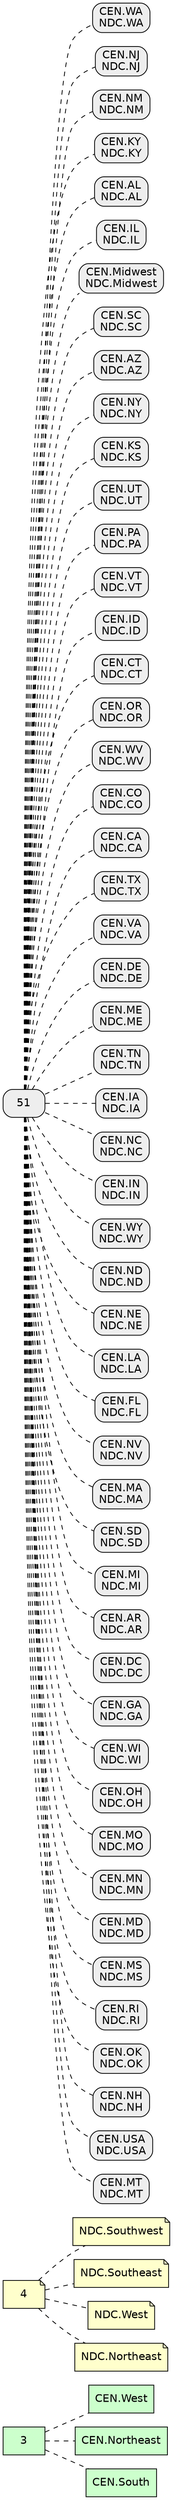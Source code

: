 
graph{
rankdir=LR
edge [style=dashed]
n0 [style=filled, fontname="helvetica", fillcolor="#CCFFCC", shape=box, label=3];
n1 [style=filled, fontname="helvetica", fillcolor="#CCFFCC", shape=box, label="CEN.West"];
n0 -- n1;
n2 [style=filled, fontname="helvetica", fillcolor="#CCFFCC", shape=box, label="CEN.Northeast"];
n0 -- n2;
n3 [style=filled, fontname="helvetica", fillcolor="#CCFFCC", shape=box, label="CEN.South"];
n0 -- n3;
n4 [style=filled, fontname="helvetica", fillcolor="#FFFFCC", shape=note, label=4];
n5 [style=filled, fontname="helvetica", fillcolor="#FFFFCC", shape=note, label="NDC.Southwest"];
n4 -- n5;
n6 [style=filled, fontname="helvetica", fillcolor="#FFFFCC", shape=note, label="NDC.Southeast"];
n4 -- n6;
n7 [style=filled, fontname="helvetica", fillcolor="#FFFFCC", shape=note, label="NDC.West"];
n4 -- n7;
n8 [style=filled, fontname="helvetica", fillcolor="#FFFFCC", shape=note, label="NDC.Northeast"];
n4 -- n8;
n9 [fontname="helvetica", fillcolor="#EEEEEE", style="filled,rounded", shape=box, label=51];
n10 [fontname="helvetica", fillcolor="#EEEEEE", style="filled,rounded", shape=box, label="CEN.WA\nNDC.WA"];
n9 -- n10;
n11 [fontname="helvetica", fillcolor="#EEEEEE", style="filled,rounded", shape=box, label="CEN.NJ\nNDC.NJ"];
n9 -- n11;
n12 [fontname="helvetica", fillcolor="#EEEEEE", style="filled,rounded", shape=box, label="CEN.NM\nNDC.NM"];
n9 -- n12;
n13 [fontname="helvetica", fillcolor="#EEEEEE", style="filled,rounded", shape=box, label="CEN.KY\nNDC.KY"];
n9 -- n13;
n14 [fontname="helvetica", fillcolor="#EEEEEE", style="filled,rounded", shape=box, label="CEN.AL\nNDC.AL"];
n9 -- n14;
n15 [fontname="helvetica", fillcolor="#EEEEEE", style="filled,rounded", shape=box, label="CEN.IL\nNDC.IL"];
n9 -- n15;
n16 [fontname="helvetica", fillcolor="#EEEEEE", style="filled,rounded", shape=box, label="CEN.Midwest\nNDC.Midwest"];
n9 -- n16;
n17 [fontname="helvetica", fillcolor="#EEEEEE", style="filled,rounded", shape=box, label="CEN.SC\nNDC.SC"];
n9 -- n17;
n18 [fontname="helvetica", fillcolor="#EEEEEE", style="filled,rounded", shape=box, label="CEN.AZ\nNDC.AZ"];
n9 -- n18;
n19 [fontname="helvetica", fillcolor="#EEEEEE", style="filled,rounded", shape=box, label="CEN.NY\nNDC.NY"];
n9 -- n19;
n20 [fontname="helvetica", fillcolor="#EEEEEE", style="filled,rounded", shape=box, label="CEN.KS\nNDC.KS"];
n9 -- n20;
n21 [fontname="helvetica", fillcolor="#EEEEEE", style="filled,rounded", shape=box, label="CEN.UT\nNDC.UT"];
n9 -- n21;
n22 [fontname="helvetica", fillcolor="#EEEEEE", style="filled,rounded", shape=box, label="CEN.PA\nNDC.PA"];
n9 -- n22;
n23 [fontname="helvetica", fillcolor="#EEEEEE", style="filled,rounded", shape=box, label="CEN.VT\nNDC.VT"];
n9 -- n23;
n24 [fontname="helvetica", fillcolor="#EEEEEE", style="filled,rounded", shape=box, label="CEN.ID\nNDC.ID"];
n9 -- n24;
n25 [fontname="helvetica", fillcolor="#EEEEEE", style="filled,rounded", shape=box, label="CEN.CT\nNDC.CT"];
n9 -- n25;
n26 [fontname="helvetica", fillcolor="#EEEEEE", style="filled,rounded", shape=box, label="CEN.OR\nNDC.OR"];
n9 -- n26;
n27 [fontname="helvetica", fillcolor="#EEEEEE", style="filled,rounded", shape=box, label="CEN.WV\nNDC.WV"];
n9 -- n27;
n28 [fontname="helvetica", fillcolor="#EEEEEE", style="filled,rounded", shape=box, label="CEN.CO\nNDC.CO"];
n9 -- n28;
n29 [fontname="helvetica", fillcolor="#EEEEEE", style="filled,rounded", shape=box, label="CEN.CA\nNDC.CA"];
n9 -- n29;
n30 [fontname="helvetica", fillcolor="#EEEEEE", style="filled,rounded", shape=box, label="CEN.TX\nNDC.TX"];
n9 -- n30;
n31 [fontname="helvetica", fillcolor="#EEEEEE", style="filled,rounded", shape=box, label="CEN.VA\nNDC.VA"];
n9 -- n31;
n32 [fontname="helvetica", fillcolor="#EEEEEE", style="filled,rounded", shape=box, label="CEN.DE\nNDC.DE"];
n9 -- n32;
n33 [fontname="helvetica", fillcolor="#EEEEEE", style="filled,rounded", shape=box, label="CEN.ME\nNDC.ME"];
n9 -- n33;
n34 [fontname="helvetica", fillcolor="#EEEEEE", style="filled,rounded", shape=box, label="CEN.TN\nNDC.TN"];
n9 -- n34;
n35 [fontname="helvetica", fillcolor="#EEEEEE", style="filled,rounded", shape=box, label="CEN.IA\nNDC.IA"];
n9 -- n35;
n36 [fontname="helvetica", fillcolor="#EEEEEE", style="filled,rounded", shape=box, label="CEN.NC\nNDC.NC"];
n9 -- n36;
n37 [fontname="helvetica", fillcolor="#EEEEEE", style="filled,rounded", shape=box, label="CEN.IN\nNDC.IN"];
n9 -- n37;
n38 [fontname="helvetica", fillcolor="#EEEEEE", style="filled,rounded", shape=box, label="CEN.WY\nNDC.WY"];
n9 -- n38;
n39 [fontname="helvetica", fillcolor="#EEEEEE", style="filled,rounded", shape=box, label="CEN.ND\nNDC.ND"];
n9 -- n39;
n40 [fontname="helvetica", fillcolor="#EEEEEE", style="filled,rounded", shape=box, label="CEN.NE\nNDC.NE"];
n9 -- n40;
n41 [fontname="helvetica", fillcolor="#EEEEEE", style="filled,rounded", shape=box, label="CEN.LA\nNDC.LA"];
n9 -- n41;
n42 [fontname="helvetica", fillcolor="#EEEEEE", style="filled,rounded", shape=box, label="CEN.FL\nNDC.FL"];
n9 -- n42;
n43 [fontname="helvetica", fillcolor="#EEEEEE", style="filled,rounded", shape=box, label="CEN.NV\nNDC.NV"];
n9 -- n43;
n44 [fontname="helvetica", fillcolor="#EEEEEE", style="filled,rounded", shape=box, label="CEN.MA\nNDC.MA"];
n9 -- n44;
n45 [fontname="helvetica", fillcolor="#EEEEEE", style="filled,rounded", shape=box, label="CEN.SD\nNDC.SD"];
n9 -- n45;
n46 [fontname="helvetica", fillcolor="#EEEEEE", style="filled,rounded", shape=box, label="CEN.MI\nNDC.MI"];
n9 -- n46;
n47 [fontname="helvetica", fillcolor="#EEEEEE", style="filled,rounded", shape=box, label="CEN.AR\nNDC.AR"];
n9 -- n47;
n48 [fontname="helvetica", fillcolor="#EEEEEE", style="filled,rounded", shape=box, label="CEN.DC\nNDC.DC"];
n9 -- n48;
n49 [fontname="helvetica", fillcolor="#EEEEEE", style="filled,rounded", shape=box, label="CEN.GA\nNDC.GA"];
n9 -- n49;
n50 [fontname="helvetica", fillcolor="#EEEEEE", style="filled,rounded", shape=box, label="CEN.WI\nNDC.WI"];
n9 -- n50;
n51 [fontname="helvetica", fillcolor="#EEEEEE", style="filled,rounded", shape=box, label="CEN.OH\nNDC.OH"];
n9 -- n51;
n52 [fontname="helvetica", fillcolor="#EEEEEE", style="filled,rounded", shape=box, label="CEN.MO\nNDC.MO"];
n9 -- n52;
n53 [fontname="helvetica", fillcolor="#EEEEEE", style="filled,rounded", shape=box, label="CEN.MN\nNDC.MN"];
n9 -- n53;
n54 [fontname="helvetica", fillcolor="#EEEEEE", style="filled,rounded", shape=box, label="CEN.MD\nNDC.MD"];
n9 -- n54;
n55 [fontname="helvetica", fillcolor="#EEEEEE", style="filled,rounded", shape=box, label="CEN.MS\nNDC.MS"];
n9 -- n55;
n56 [fontname="helvetica", fillcolor="#EEEEEE", style="filled,rounded", shape=box, label="CEN.RI\nNDC.RI"];
n9 -- n56;
n57 [fontname="helvetica", fillcolor="#EEEEEE", style="filled,rounded", shape=box, label="CEN.OK\nNDC.OK"];
n9 -- n57;
n58 [fontname="helvetica", fillcolor="#EEEEEE", style="filled,rounded", shape=box, label="CEN.NH\nNDC.NH"];
n9 -- n58;
n59 [fontname="helvetica", fillcolor="#EEEEEE", style="filled,rounded", shape=box, label="CEN.USA\nNDC.USA"];
n9 -- n59;
n60 [fontname="helvetica", fillcolor="#EEEEEE", style="filled,rounded", shape=box, label="CEN.MT\nNDC.MT"];
n9 -- n60;

}
            